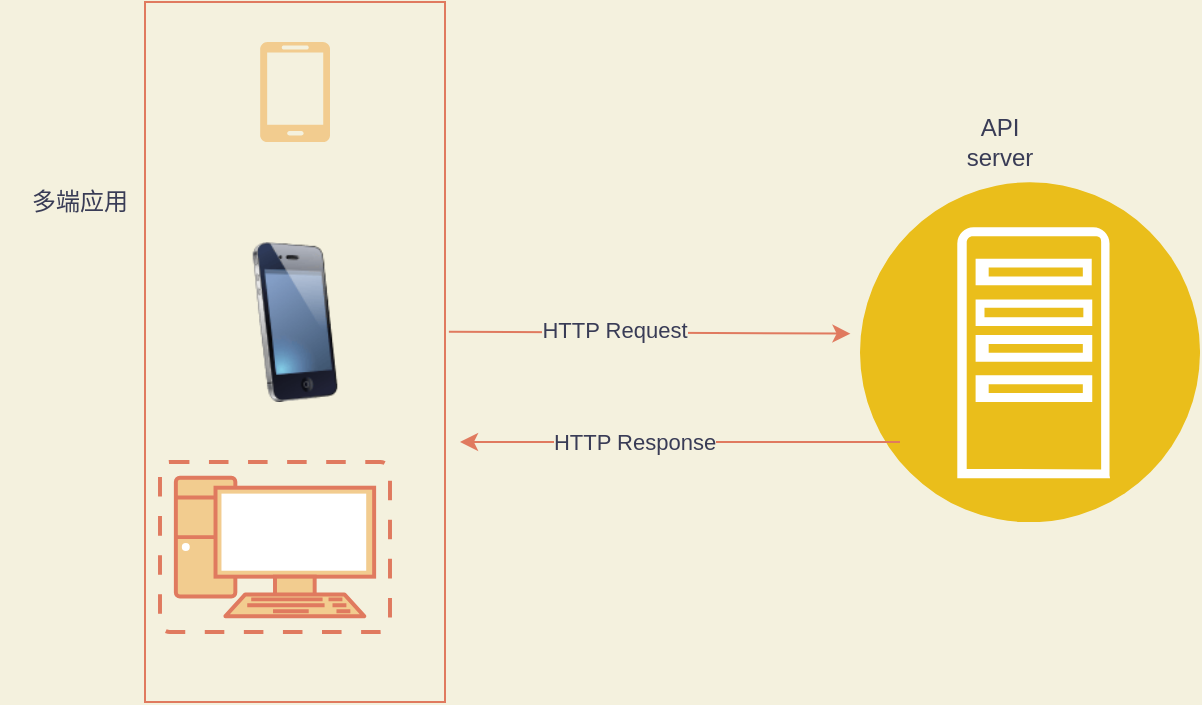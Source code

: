 <mxfile>
    <diagram id="6dcU5-N4WzGUave72PDg" name="Page-1">
        <mxGraphModel dx="738" dy="367" grid="1" gridSize="10" guides="1" tooltips="1" connect="1" arrows="1" fold="1" page="1" pageScale="1" pageWidth="827" pageHeight="1169" background="#F4F1DE" math="0" shadow="0">
            <root>
                <mxCell id="0"/>
                <mxCell id="1" parent="0"/>
                <mxCell id="2" value="" style="verticalLabelPosition=bottom;html=1;verticalAlign=top;align=center;strokeColor=none;fillColor=#F2CC8F;shape=mxgraph.azure.mobile;pointerEvents=1;fontColor=#393C56;" vertex="1" parent="1">
                    <mxGeometry x="190" y="140" width="35" height="50" as="geometry"/>
                </mxCell>
                <mxCell id="3" value="" style="image;html=1;image=img/lib/clip_art/telecommunication/iPhone_128x128.png;fillColor=#F2CC8F;strokeColor=#E07A5F;fontColor=#393C56;labelBackgroundColor=#F4F1DE;" vertex="1" parent="1">
                    <mxGeometry x="167.5" y="240" width="80" height="80" as="geometry"/>
                </mxCell>
                <mxCell id="4" value="" style="fontColor=#393C56;verticalAlign=top;verticalLabelPosition=bottom;labelPosition=center;align=center;html=1;outlineConnect=0;fillColor=#F2CC8F;strokeColor=#E07A5F;gradientDirection=north;strokeWidth=2;shape=mxgraph.networks.virtual_pc;" vertex="1" parent="1">
                    <mxGeometry x="140" y="350" width="115" height="85" as="geometry"/>
                </mxCell>
                <mxCell id="5" value="" style="rounded=0;whiteSpace=wrap;html=1;shadow=0;fillColor=none;strokeColor=#E07A5F;fontColor=#393C56;" vertex="1" parent="1">
                    <mxGeometry x="132.5" y="120" width="150" height="350" as="geometry"/>
                </mxCell>
                <mxCell id="6" value="" style="aspect=fixed;perimeter=ellipsePerimeter;html=1;align=center;shadow=0;dashed=0;fontColor=#393C56;fontSize=12;spacingTop=3;image;image=img/lib/ibm/applications/app_server.svg;fillColor=none;strokeColor=#E07A5F;labelBackgroundColor=#F4F1DE;" vertex="1" parent="1">
                    <mxGeometry x="490" y="210" width="170" height="170" as="geometry"/>
                </mxCell>
                <mxCell id="7" value="" style="endArrow=classic;html=1;exitX=1.013;exitY=0.471;exitDx=0;exitDy=0;exitPerimeter=0;entryX=-0.028;entryY=0.446;entryDx=0;entryDy=0;entryPerimeter=0;strokeColor=#E07A5F;fontColor=#393C56;labelBackgroundColor=#F4F1DE;" edge="1" parent="1" source="5" target="6">
                    <mxGeometry width="50" height="50" relative="1" as="geometry">
                        <mxPoint x="350" y="340" as="sourcePoint"/>
                        <mxPoint x="400" y="290" as="targetPoint"/>
                    </mxGeometry>
                </mxCell>
                <mxCell id="11" value="HTTP Request" style="edgeLabel;html=1;align=center;verticalAlign=middle;resizable=0;points=[];fontColor=#393C56;labelBackgroundColor=#F4F1DE;" vertex="1" connectable="0" parent="7">
                    <mxGeometry x="-0.18" y="1" relative="1" as="geometry">
                        <mxPoint as="offset"/>
                    </mxGeometry>
                </mxCell>
                <mxCell id="8" value="" style="endArrow=classic;html=1;strokeColor=#E07A5F;fontColor=#393C56;labelBackgroundColor=#F4F1DE;" edge="1" parent="1">
                    <mxGeometry width="50" height="50" relative="1" as="geometry">
                        <mxPoint x="510" y="340" as="sourcePoint"/>
                        <mxPoint x="290" y="340" as="targetPoint"/>
                    </mxGeometry>
                </mxCell>
                <mxCell id="9" value="API server" style="text;html=1;strokeColor=none;fillColor=none;align=center;verticalAlign=middle;whiteSpace=wrap;rounded=0;shadow=0;fontColor=#393C56;" vertex="1" parent="1">
                    <mxGeometry x="540" y="180" width="40" height="20" as="geometry"/>
                </mxCell>
                <mxCell id="10" value="多端应用" style="text;html=1;strokeColor=none;fillColor=none;align=center;verticalAlign=middle;whiteSpace=wrap;rounded=0;shadow=0;fontColor=#393C56;" vertex="1" parent="1">
                    <mxGeometry x="60" y="210" width="80" height="20" as="geometry"/>
                </mxCell>
                <mxCell id="12" value="HTTP Response" style="edgeLabel;html=1;align=center;verticalAlign=middle;resizable=0;points=[];fontColor=#393C56;labelBackgroundColor=#F4F1DE;" vertex="1" connectable="0" parent="1">
                    <mxGeometry x="376.454" y="339.996" as="geometry"/>
                </mxCell>
            </root>
        </mxGraphModel>
    </diagram>
</mxfile>